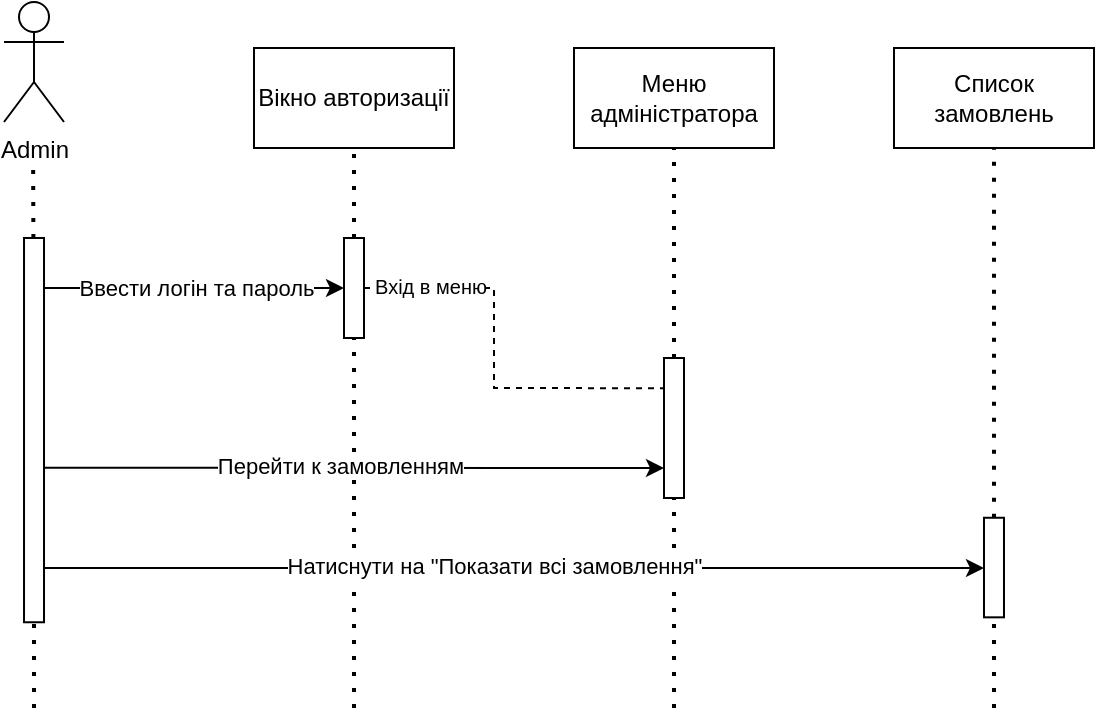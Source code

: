 <mxfile version="21.2.1" type="device">
  <diagram name="Страница 1" id="X_MHYzIZ0WnR2ODbnoCT">
    <mxGraphModel dx="989" dy="521" grid="0" gridSize="10" guides="1" tooltips="1" connect="1" arrows="1" fold="1" page="1" pageScale="1" pageWidth="827" pageHeight="1169" math="0" shadow="0">
      <root>
        <mxCell id="0" />
        <mxCell id="1" parent="0" />
        <mxCell id="Wjil1MiYYppbnartBxvP-33" value="Admin" style="shape=umlActor;verticalLabelPosition=bottom;verticalAlign=top;html=1;outlineConnect=0;" parent="1" vertex="1">
          <mxGeometry x="195" y="247" width="30" height="60" as="geometry" />
        </mxCell>
        <mxCell id="Wjil1MiYYppbnartBxvP-34" value="" style="endArrow=none;dashed=1;html=1;dashPattern=1 3;strokeWidth=2;rounded=0;" parent="1" source="Wjil1MiYYppbnartBxvP-37" edge="1">
          <mxGeometry width="50" height="50" relative="1" as="geometry">
            <mxPoint x="209.78" y="680" as="sourcePoint" />
            <mxPoint x="209.58" y="330" as="targetPoint" />
          </mxGeometry>
        </mxCell>
        <mxCell id="Wjil1MiYYppbnartBxvP-35" value="" style="endArrow=none;dashed=1;html=1;dashPattern=1 3;strokeWidth=2;rounded=0;entryX=0.5;entryY=1;entryDx=0;entryDy=0;" parent="1" source="Wjil1MiYYppbnartBxvP-39" target="Wjil1MiYYppbnartBxvP-44" edge="1">
          <mxGeometry width="50" height="50" relative="1" as="geometry">
            <mxPoint x="530.2" y="680" as="sourcePoint" />
            <mxPoint x="530" y="330" as="targetPoint" />
          </mxGeometry>
        </mxCell>
        <mxCell id="Wjil1MiYYppbnartBxvP-36" value="" style="endArrow=none;dashed=1;html=1;dashPattern=1 3;strokeWidth=2;rounded=0;" parent="1" target="Wjil1MiYYppbnartBxvP-37" edge="1">
          <mxGeometry width="50" height="50" relative="1" as="geometry">
            <mxPoint x="210" y="600" as="sourcePoint" />
            <mxPoint x="209.58" y="330" as="targetPoint" />
          </mxGeometry>
        </mxCell>
        <mxCell id="Wjil1MiYYppbnartBxvP-37" value="" style="rounded=0;whiteSpace=wrap;html=1;rotation=90;" parent="1" vertex="1">
          <mxGeometry x="113.94" y="456.06" width="192.14" height="10" as="geometry" />
        </mxCell>
        <mxCell id="Wjil1MiYYppbnartBxvP-38" value="" style="endArrow=none;dashed=1;html=1;dashPattern=1 3;strokeWidth=2;rounded=0;" parent="1" target="Wjil1MiYYppbnartBxvP-39" edge="1">
          <mxGeometry width="50" height="50" relative="1" as="geometry">
            <mxPoint x="530" y="600" as="sourcePoint" />
            <mxPoint x="530" y="330" as="targetPoint" />
          </mxGeometry>
        </mxCell>
        <mxCell id="Wjil1MiYYppbnartBxvP-39" value="" style="rounded=0;whiteSpace=wrap;html=1;rotation=90;" parent="1" vertex="1">
          <mxGeometry x="495" y="455" width="70" height="10" as="geometry" />
        </mxCell>
        <mxCell id="Wjil1MiYYppbnartBxvP-40" value="" style="endArrow=none;dashed=1;html=1;dashPattern=1 3;strokeWidth=2;rounded=0;entryX=0.5;entryY=1;entryDx=0;entryDy=0;" parent="1" source="Wjil1MiYYppbnartBxvP-42" target="Wjil1MiYYppbnartBxvP-43" edge="1">
          <mxGeometry width="50" height="50" relative="1" as="geometry">
            <mxPoint x="370.2" y="680" as="sourcePoint" />
            <mxPoint x="370" y="330" as="targetPoint" />
          </mxGeometry>
        </mxCell>
        <mxCell id="Wjil1MiYYppbnartBxvP-41" value="" style="endArrow=none;dashed=1;html=1;dashPattern=1 3;strokeWidth=2;rounded=0;" parent="1" target="Wjil1MiYYppbnartBxvP-42" edge="1">
          <mxGeometry width="50" height="50" relative="1" as="geometry">
            <mxPoint x="370" y="600" as="sourcePoint" />
            <mxPoint x="370" y="330" as="targetPoint" />
          </mxGeometry>
        </mxCell>
        <mxCell id="Wjil1MiYYppbnartBxvP-42" value="" style="rounded=0;whiteSpace=wrap;html=1;rotation=90;" parent="1" vertex="1">
          <mxGeometry x="345" y="385" width="50" height="10" as="geometry" />
        </mxCell>
        <mxCell id="Wjil1MiYYppbnartBxvP-43" value="Вікно авторизації" style="rounded=0;whiteSpace=wrap;html=1;" parent="1" vertex="1">
          <mxGeometry x="320" y="270" width="100" height="50" as="geometry" />
        </mxCell>
        <mxCell id="Wjil1MiYYppbnartBxvP-44" value="Меню адміністратора" style="rounded=0;whiteSpace=wrap;html=1;" parent="1" vertex="1">
          <mxGeometry x="480" y="270" width="100" height="50" as="geometry" />
        </mxCell>
        <mxCell id="Wjil1MiYYppbnartBxvP-45" value="" style="endArrow=none;dashed=1;html=1;dashPattern=1 3;strokeWidth=2;rounded=0;entryX=0.5;entryY=1;entryDx=0;entryDy=0;" parent="1" source="Wjil1MiYYppbnartBxvP-47" target="Wjil1MiYYppbnartBxvP-48" edge="1">
          <mxGeometry width="50" height="50" relative="1" as="geometry">
            <mxPoint x="690.2" y="680" as="sourcePoint" />
            <mxPoint x="690" y="330" as="targetPoint" />
          </mxGeometry>
        </mxCell>
        <mxCell id="Wjil1MiYYppbnartBxvP-46" value="" style="endArrow=none;dashed=1;html=1;dashPattern=1 3;strokeWidth=2;rounded=0;" parent="1" target="Wjil1MiYYppbnartBxvP-47" edge="1">
          <mxGeometry width="50" height="50" relative="1" as="geometry">
            <mxPoint x="690" y="600" as="sourcePoint" />
            <mxPoint x="690" y="330" as="targetPoint" />
          </mxGeometry>
        </mxCell>
        <mxCell id="Wjil1MiYYppbnartBxvP-47" value="" style="rounded=0;whiteSpace=wrap;html=1;rotation=90;" parent="1" vertex="1">
          <mxGeometry x="665.1" y="524.77" width="49.79" height="10" as="geometry" />
        </mxCell>
        <mxCell id="Wjil1MiYYppbnartBxvP-48" value="Список замовлень" style="rounded=0;whiteSpace=wrap;html=1;" parent="1" vertex="1">
          <mxGeometry x="640" y="270" width="100" height="50" as="geometry" />
        </mxCell>
        <mxCell id="Wjil1MiYYppbnartBxvP-49" value="" style="endArrow=classic;html=1;rounded=0;entryX=0.5;entryY=1;entryDx=0;entryDy=0;exitX=0.13;exitY=-0.032;exitDx=0;exitDy=0;exitPerimeter=0;" parent="1" source="Wjil1MiYYppbnartBxvP-37" target="Wjil1MiYYppbnartBxvP-42" edge="1">
          <mxGeometry width="50" height="50" relative="1" as="geometry">
            <mxPoint x="220" y="390" as="sourcePoint" />
            <mxPoint x="360" y="390" as="targetPoint" />
          </mxGeometry>
        </mxCell>
        <mxCell id="Wjil1MiYYppbnartBxvP-50" value="&lt;font style=&quot;font-size: 11px;&quot;&gt;Ввести логін та пароль&lt;/font&gt;" style="edgeLabel;html=1;align=center;verticalAlign=middle;resizable=0;points=[];" parent="Wjil1MiYYppbnartBxvP-49" vertex="1" connectable="0">
          <mxGeometry x="0.095" relative="1" as="geometry">
            <mxPoint x="-7" as="offset" />
          </mxGeometry>
        </mxCell>
        <mxCell id="Wjil1MiYYppbnartBxvP-53" value="" style="endArrow=classic;html=1;rounded=0;entryX=0.567;entryY=1;entryDx=0;entryDy=0;entryPerimeter=0;exitX=0.598;exitY=0.005;exitDx=0;exitDy=0;exitPerimeter=0;" parent="1" source="Wjil1MiYYppbnartBxvP-37" edge="1">
          <mxGeometry width="50" height="50" relative="1" as="geometry">
            <mxPoint x="220" y="480" as="sourcePoint" />
            <mxPoint x="525" y="480" as="targetPoint" />
          </mxGeometry>
        </mxCell>
        <mxCell id="Wjil1MiYYppbnartBxvP-54" value="Перейти к замовленням" style="edgeLabel;html=1;align=center;verticalAlign=middle;resizable=0;points=[];" parent="Wjil1MiYYppbnartBxvP-53" vertex="1" connectable="0">
          <mxGeometry x="-0.045" y="1" relative="1" as="geometry">
            <mxPoint as="offset" />
          </mxGeometry>
        </mxCell>
        <mxCell id="Wjil1MiYYppbnartBxvP-55" value="" style="endArrow=classic;html=1;rounded=0;exitX=0.859;exitY=-0.032;exitDx=0;exitDy=0;exitPerimeter=0;" parent="1" source="Wjil1MiYYppbnartBxvP-37" edge="1">
          <mxGeometry width="50" height="50" relative="1" as="geometry">
            <mxPoint x="220" y="530" as="sourcePoint" />
            <mxPoint x="685" y="530" as="targetPoint" />
          </mxGeometry>
        </mxCell>
        <mxCell id="Wjil1MiYYppbnartBxvP-56" value="Натиснути на &quot;Показати всі замовлення&quot;" style="edgeLabel;html=1;align=center;verticalAlign=middle;resizable=0;points=[];" parent="Wjil1MiYYppbnartBxvP-55" vertex="1" connectable="0">
          <mxGeometry x="-0.045" y="1" relative="1" as="geometry">
            <mxPoint as="offset" />
          </mxGeometry>
        </mxCell>
        <mxCell id="iyojkN6hGVQQlr_n-cDK-1" value="" style="endArrow=none;dashed=1;html=1;rounded=0;exitX=0.5;exitY=0;exitDx=0;exitDy=0;entryX=0.216;entryY=0.987;entryDx=0;entryDy=0;entryPerimeter=0;" edge="1" parent="1" source="Wjil1MiYYppbnartBxvP-42" target="Wjil1MiYYppbnartBxvP-39">
          <mxGeometry width="50" height="50" relative="1" as="geometry">
            <mxPoint x="410" y="430" as="sourcePoint" />
            <mxPoint x="520" y="440" as="targetPoint" />
            <Array as="points">
              <mxPoint x="440" y="390" />
              <mxPoint x="440" y="440" />
            </Array>
          </mxGeometry>
        </mxCell>
        <mxCell id="iyojkN6hGVQQlr_n-cDK-2" value="&lt;font style=&quot;font-size: 10px;&quot;&gt;Вхід в меню&lt;/font&gt;" style="edgeLabel;html=1;align=center;verticalAlign=middle;resizable=0;points=[];" vertex="1" connectable="0" parent="iyojkN6hGVQQlr_n-cDK-1">
          <mxGeometry x="-0.775" relative="1" as="geometry">
            <mxPoint x="10" y="-1" as="offset" />
          </mxGeometry>
        </mxCell>
      </root>
    </mxGraphModel>
  </diagram>
</mxfile>
